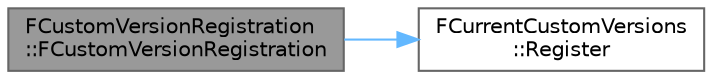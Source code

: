 digraph "FCustomVersionRegistration::FCustomVersionRegistration"
{
 // INTERACTIVE_SVG=YES
 // LATEX_PDF_SIZE
  bgcolor="transparent";
  edge [fontname=Helvetica,fontsize=10,labelfontname=Helvetica,labelfontsize=10];
  node [fontname=Helvetica,fontsize=10,shape=box,height=0.2,width=0.4];
  rankdir="LR";
  Node1 [id="Node000001",label="FCustomVersionRegistration\l::FCustomVersionRegistration",height=0.2,width=0.4,color="gray40", fillcolor="grey60", style="filled", fontcolor="black",tooltip=" "];
  Node1 -> Node2 [id="edge1_Node000001_Node000002",color="steelblue1",style="solid",tooltip=" "];
  Node2 [id="Node000002",label="FCurrentCustomVersions\l::Register",height=0.2,width=0.4,color="grey40", fillcolor="white", style="filled",URL="$d7/d93/classFCurrentCustomVersions.html#a01df1753d8802291c849388604d77b23",tooltip=" "];
}
